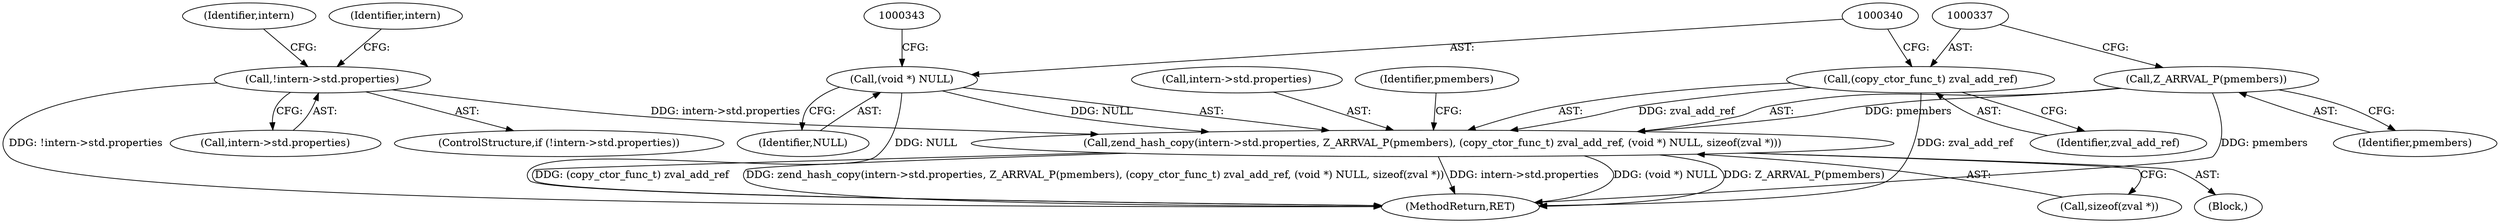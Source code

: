 digraph "0_php_88223c5245e9b470e1e6362bfd96829562ffe6ab_0@API" {
"1000328" [label="(Call,zend_hash_copy(intern->std.properties, Z_ARRVAL_P(pmembers), (copy_ctor_func_t) zval_add_ref, (void *) NULL, sizeof(zval *)))"];
"1000316" [label="(Call,!intern->std.properties)"];
"1000334" [label="(Call,Z_ARRVAL_P(pmembers))"];
"1000336" [label="(Call,(copy_ctor_func_t) zval_add_ref)"];
"1000339" [label="(Call,(void *) NULL)"];
"1000335" [label="(Identifier,pmembers)"];
"1000336" [label="(Call,(copy_ctor_func_t) zval_add_ref)"];
"1000341" [label="(Identifier,NULL)"];
"1000316" [label="(Call,!intern->std.properties)"];
"1000339" [label="(Call,(void *) NULL)"];
"1000338" [label="(Identifier,zval_add_ref)"];
"1000329" [label="(Call,intern->std.properties)"];
"1000114" [label="(Block,)"];
"1000334" [label="(Call,Z_ARRVAL_P(pmembers))"];
"1000331" [label="(Identifier,intern)"];
"1000315" [label="(ControlStructure,if (!intern->std.properties))"];
"1000366" [label="(MethodReturn,RET)"];
"1000346" [label="(Identifier,pmembers)"];
"1000317" [label="(Call,intern->std.properties)"];
"1000328" [label="(Call,zend_hash_copy(intern->std.properties, Z_ARRVAL_P(pmembers), (copy_ctor_func_t) zval_add_ref, (void *) NULL, sizeof(zval *)))"];
"1000342" [label="(Call,sizeof(zval *))"];
"1000326" [label="(Identifier,intern)"];
"1000328" -> "1000114"  [label="AST: "];
"1000328" -> "1000342"  [label="CFG: "];
"1000329" -> "1000328"  [label="AST: "];
"1000334" -> "1000328"  [label="AST: "];
"1000336" -> "1000328"  [label="AST: "];
"1000339" -> "1000328"  [label="AST: "];
"1000342" -> "1000328"  [label="AST: "];
"1000346" -> "1000328"  [label="CFG: "];
"1000328" -> "1000366"  [label="DDG: (void *) NULL"];
"1000328" -> "1000366"  [label="DDG: Z_ARRVAL_P(pmembers)"];
"1000328" -> "1000366"  [label="DDG: (copy_ctor_func_t) zval_add_ref"];
"1000328" -> "1000366"  [label="DDG: zend_hash_copy(intern->std.properties, Z_ARRVAL_P(pmembers), (copy_ctor_func_t) zval_add_ref, (void *) NULL, sizeof(zval *))"];
"1000328" -> "1000366"  [label="DDG: intern->std.properties"];
"1000316" -> "1000328"  [label="DDG: intern->std.properties"];
"1000334" -> "1000328"  [label="DDG: pmembers"];
"1000336" -> "1000328"  [label="DDG: zval_add_ref"];
"1000339" -> "1000328"  [label="DDG: NULL"];
"1000316" -> "1000315"  [label="AST: "];
"1000316" -> "1000317"  [label="CFG: "];
"1000317" -> "1000316"  [label="AST: "];
"1000326" -> "1000316"  [label="CFG: "];
"1000331" -> "1000316"  [label="CFG: "];
"1000316" -> "1000366"  [label="DDG: !intern->std.properties"];
"1000334" -> "1000335"  [label="CFG: "];
"1000335" -> "1000334"  [label="AST: "];
"1000337" -> "1000334"  [label="CFG: "];
"1000334" -> "1000366"  [label="DDG: pmembers"];
"1000336" -> "1000338"  [label="CFG: "];
"1000337" -> "1000336"  [label="AST: "];
"1000338" -> "1000336"  [label="AST: "];
"1000340" -> "1000336"  [label="CFG: "];
"1000336" -> "1000366"  [label="DDG: zval_add_ref"];
"1000339" -> "1000341"  [label="CFG: "];
"1000340" -> "1000339"  [label="AST: "];
"1000341" -> "1000339"  [label="AST: "];
"1000343" -> "1000339"  [label="CFG: "];
"1000339" -> "1000366"  [label="DDG: NULL"];
}
